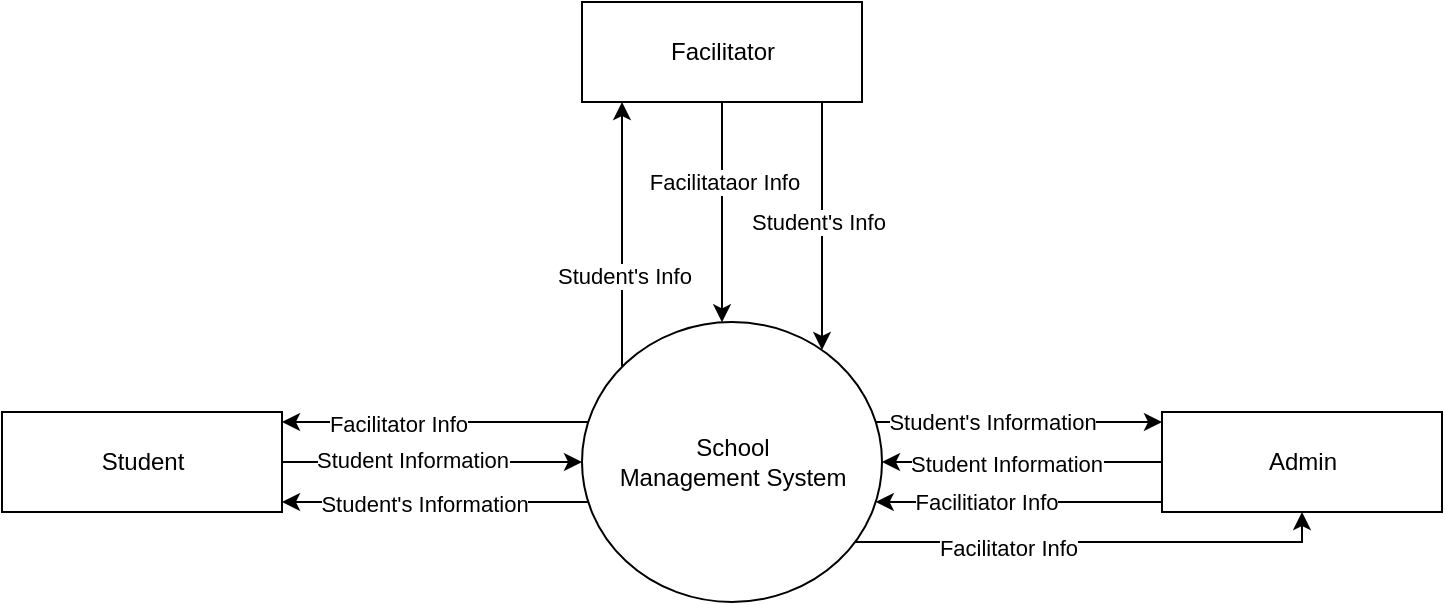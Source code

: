 <mxfile version="18.1.3" type="device"><diagram id="g3BfUaZ5EdV34ZKn1PIV" name="Page-1"><mxGraphModel dx="1108" dy="593" grid="1" gridSize="10" guides="1" tooltips="1" connect="1" arrows="1" fold="1" page="1" pageScale="1" pageWidth="850" pageHeight="1100" math="0" shadow="0"><root><mxCell id="0"/><mxCell id="1" parent="0"/><mxCell id="uzpx48qO4aPUqrZgSrP4-15" style="edgeStyle=orthogonalEdgeStyle;rounded=0;orthogonalLoop=1;jettySize=auto;html=1;" edge="1" parent="1" source="uzpx48qO4aPUqrZgSrP4-1" target="uzpx48qO4aPUqrZgSrP4-2"><mxGeometry relative="1" as="geometry"><Array as="points"><mxPoint x="280" y="330"/><mxPoint x="280" y="330"/></Array></mxGeometry></mxCell><mxCell id="uzpx48qO4aPUqrZgSrP4-16" value="Facilitator Info" style="edgeLabel;html=1;align=center;verticalAlign=middle;resizable=0;points=[];" vertex="1" connectable="0" parent="uzpx48qO4aPUqrZgSrP4-15"><mxGeometry x="0.242" y="1" relative="1" as="geometry"><mxPoint as="offset"/></mxGeometry></mxCell><mxCell id="uzpx48qO4aPUqrZgSrP4-17" style="edgeStyle=orthogonalEdgeStyle;rounded=0;orthogonalLoop=1;jettySize=auto;html=1;" edge="1" parent="1" source="uzpx48qO4aPUqrZgSrP4-1" target="uzpx48qO4aPUqrZgSrP4-4"><mxGeometry relative="1" as="geometry"><Array as="points"><mxPoint x="570" y="330"/><mxPoint x="570" y="330"/></Array></mxGeometry></mxCell><mxCell id="uzpx48qO4aPUqrZgSrP4-18" value="Student's Information" style="edgeLabel;html=1;align=center;verticalAlign=middle;resizable=0;points=[];" vertex="1" connectable="0" parent="uzpx48qO4aPUqrZgSrP4-17"><mxGeometry x="-0.188" relative="1" as="geometry"><mxPoint as="offset"/></mxGeometry></mxCell><mxCell id="uzpx48qO4aPUqrZgSrP4-19" style="edgeStyle=orthogonalEdgeStyle;rounded=0;orthogonalLoop=1;jettySize=auto;html=1;" edge="1" parent="1" source="uzpx48qO4aPUqrZgSrP4-1" target="uzpx48qO4aPUqrZgSrP4-4"><mxGeometry relative="1" as="geometry"><Array as="points"><mxPoint x="710" y="390"/></Array></mxGeometry></mxCell><mxCell id="uzpx48qO4aPUqrZgSrP4-20" value="Facilitator Info" style="edgeLabel;html=1;align=center;verticalAlign=middle;resizable=0;points=[];" vertex="1" connectable="0" parent="uzpx48qO4aPUqrZgSrP4-19"><mxGeometry x="-0.359" y="-3" relative="1" as="geometry"><mxPoint as="offset"/></mxGeometry></mxCell><mxCell id="uzpx48qO4aPUqrZgSrP4-21" style="edgeStyle=orthogonalEdgeStyle;rounded=0;orthogonalLoop=1;jettySize=auto;html=1;" edge="1" parent="1" source="uzpx48qO4aPUqrZgSrP4-1" target="uzpx48qO4aPUqrZgSrP4-2"><mxGeometry relative="1" as="geometry"><Array as="points"><mxPoint x="270" y="370"/><mxPoint x="270" y="370"/></Array></mxGeometry></mxCell><mxCell id="uzpx48qO4aPUqrZgSrP4-22" value="Student's Information" style="edgeLabel;html=1;align=center;verticalAlign=middle;resizable=0;points=[];" vertex="1" connectable="0" parent="uzpx48qO4aPUqrZgSrP4-21"><mxGeometry x="0.203" y="2" relative="1" as="geometry"><mxPoint x="10" y="-1" as="offset"/></mxGeometry></mxCell><mxCell id="uzpx48qO4aPUqrZgSrP4-23" style="edgeStyle=orthogonalEdgeStyle;rounded=0;orthogonalLoop=1;jettySize=auto;html=1;" edge="1" parent="1" source="uzpx48qO4aPUqrZgSrP4-1" target="uzpx48qO4aPUqrZgSrP4-5"><mxGeometry relative="1" as="geometry"><Array as="points"><mxPoint x="370" y="190"/><mxPoint x="370" y="190"/></Array></mxGeometry></mxCell><mxCell id="uzpx48qO4aPUqrZgSrP4-24" value="Student's Info" style="edgeLabel;html=1;align=center;verticalAlign=middle;resizable=0;points=[];" vertex="1" connectable="0" parent="uzpx48qO4aPUqrZgSrP4-23"><mxGeometry x="-0.314" y="-1" relative="1" as="geometry"><mxPoint as="offset"/></mxGeometry></mxCell><mxCell id="uzpx48qO4aPUqrZgSrP4-1" value="School&lt;br&gt;Management System" style="shape=ellipse;html=1;dashed=0;whitespace=wrap;perimeter=ellipsePerimeter;" vertex="1" parent="1"><mxGeometry x="350" y="280" width="150" height="140" as="geometry"/></mxCell><mxCell id="uzpx48qO4aPUqrZgSrP4-3" style="edgeStyle=orthogonalEdgeStyle;rounded=0;orthogonalLoop=1;jettySize=auto;html=1;" edge="1" parent="1" source="uzpx48qO4aPUqrZgSrP4-2" target="uzpx48qO4aPUqrZgSrP4-1"><mxGeometry relative="1" as="geometry"/></mxCell><mxCell id="uzpx48qO4aPUqrZgSrP4-8" value="Student Information" style="edgeLabel;html=1;align=center;verticalAlign=middle;resizable=0;points=[];" vertex="1" connectable="0" parent="uzpx48qO4aPUqrZgSrP4-3"><mxGeometry x="-0.283" y="1" relative="1" as="geometry"><mxPoint x="11" as="offset"/></mxGeometry></mxCell><mxCell id="uzpx48qO4aPUqrZgSrP4-2" value="Student" style="html=1;dashed=0;whitespace=wrap;" vertex="1" parent="1"><mxGeometry x="60" y="325" width="140" height="50" as="geometry"/></mxCell><mxCell id="uzpx48qO4aPUqrZgSrP4-7" style="edgeStyle=orthogonalEdgeStyle;rounded=0;orthogonalLoop=1;jettySize=auto;html=1;" edge="1" parent="1" source="uzpx48qO4aPUqrZgSrP4-4" target="uzpx48qO4aPUqrZgSrP4-1"><mxGeometry relative="1" as="geometry"/></mxCell><mxCell id="uzpx48qO4aPUqrZgSrP4-10" value="Student Information" style="edgeLabel;html=1;align=center;verticalAlign=middle;resizable=0;points=[];" vertex="1" connectable="0" parent="uzpx48qO4aPUqrZgSrP4-7"><mxGeometry x="0.243" y="4" relative="1" as="geometry"><mxPoint x="9" y="-3" as="offset"/></mxGeometry></mxCell><mxCell id="uzpx48qO4aPUqrZgSrP4-11" style="edgeStyle=orthogonalEdgeStyle;rounded=0;orthogonalLoop=1;jettySize=auto;html=1;" edge="1" parent="1" source="uzpx48qO4aPUqrZgSrP4-4" target="uzpx48qO4aPUqrZgSrP4-1"><mxGeometry relative="1" as="geometry"><Array as="points"><mxPoint x="570" y="370"/><mxPoint x="570" y="370"/></Array></mxGeometry></mxCell><mxCell id="uzpx48qO4aPUqrZgSrP4-12" value="Facilitiator Info" style="edgeLabel;html=1;align=center;verticalAlign=middle;resizable=0;points=[];" vertex="1" connectable="0" parent="uzpx48qO4aPUqrZgSrP4-11"><mxGeometry x="0.23" relative="1" as="geometry"><mxPoint as="offset"/></mxGeometry></mxCell><mxCell id="uzpx48qO4aPUqrZgSrP4-4" value="Admin&lt;span style=&quot;color: rgba(0, 0, 0, 0); font-family: monospace; font-size: 0px; text-align: start;&quot;&gt;%3CmxGraphModel%3E%3Croot%3E%3CmxCell%20id%3D%220%22%2F%3E%3CmxCell%20id%3D%221%22%20parent%3D%220%22%2F%3E%3CmxCell%20id%3D%222%22%20value%3D%22Student%22%20style%3D%22html%3D1%3Bdashed%3D0%3Bwhitespace%3Dwrap%3B%22%20vertex%3D%221%22%20parent%3D%221%22%3E%3CmxGeometry%20x%3D%2290%22%20y%3D%22325%22%20width%3D%22140%22%20height%3D%2250%22%20as%3D%22geometry%22%2F%3E%3C%2FmxCell%3E%3C%2Froot%3E%3C%2FmxGraphModel%3E&lt;/span&gt;" style="html=1;dashed=0;whitespace=wrap;" vertex="1" parent="1"><mxGeometry x="640" y="325" width="140" height="50" as="geometry"/></mxCell><mxCell id="uzpx48qO4aPUqrZgSrP4-6" style="edgeStyle=orthogonalEdgeStyle;rounded=0;orthogonalLoop=1;jettySize=auto;html=1;" edge="1" parent="1" source="uzpx48qO4aPUqrZgSrP4-5" target="uzpx48qO4aPUqrZgSrP4-1"><mxGeometry relative="1" as="geometry"><Array as="points"><mxPoint x="420" y="250"/><mxPoint x="420" y="250"/></Array></mxGeometry></mxCell><mxCell id="uzpx48qO4aPUqrZgSrP4-9" value="Facilitataor Info" style="edgeLabel;html=1;align=center;verticalAlign=middle;resizable=0;points=[];" vertex="1" connectable="0" parent="uzpx48qO4aPUqrZgSrP4-6"><mxGeometry x="-0.274" y="1" relative="1" as="geometry"><mxPoint as="offset"/></mxGeometry></mxCell><mxCell id="uzpx48qO4aPUqrZgSrP4-13" style="edgeStyle=orthogonalEdgeStyle;rounded=0;orthogonalLoop=1;jettySize=auto;html=1;" edge="1" parent="1" source="uzpx48qO4aPUqrZgSrP4-5" target="uzpx48qO4aPUqrZgSrP4-1"><mxGeometry relative="1" as="geometry"><Array as="points"><mxPoint x="470" y="250"/><mxPoint x="470" y="250"/></Array></mxGeometry></mxCell><mxCell id="uzpx48qO4aPUqrZgSrP4-14" value="Student's Info" style="edgeLabel;html=1;align=center;verticalAlign=middle;resizable=0;points=[];" vertex="1" connectable="0" parent="uzpx48qO4aPUqrZgSrP4-13"><mxGeometry x="-0.194" y="-2" relative="1" as="geometry"><mxPoint y="10" as="offset"/></mxGeometry></mxCell><mxCell id="uzpx48qO4aPUqrZgSrP4-5" value="Facilitator" style="html=1;dashed=0;whitespace=wrap;" vertex="1" parent="1"><mxGeometry x="350" y="120" width="140" height="50" as="geometry"/></mxCell></root></mxGraphModel></diagram></mxfile>